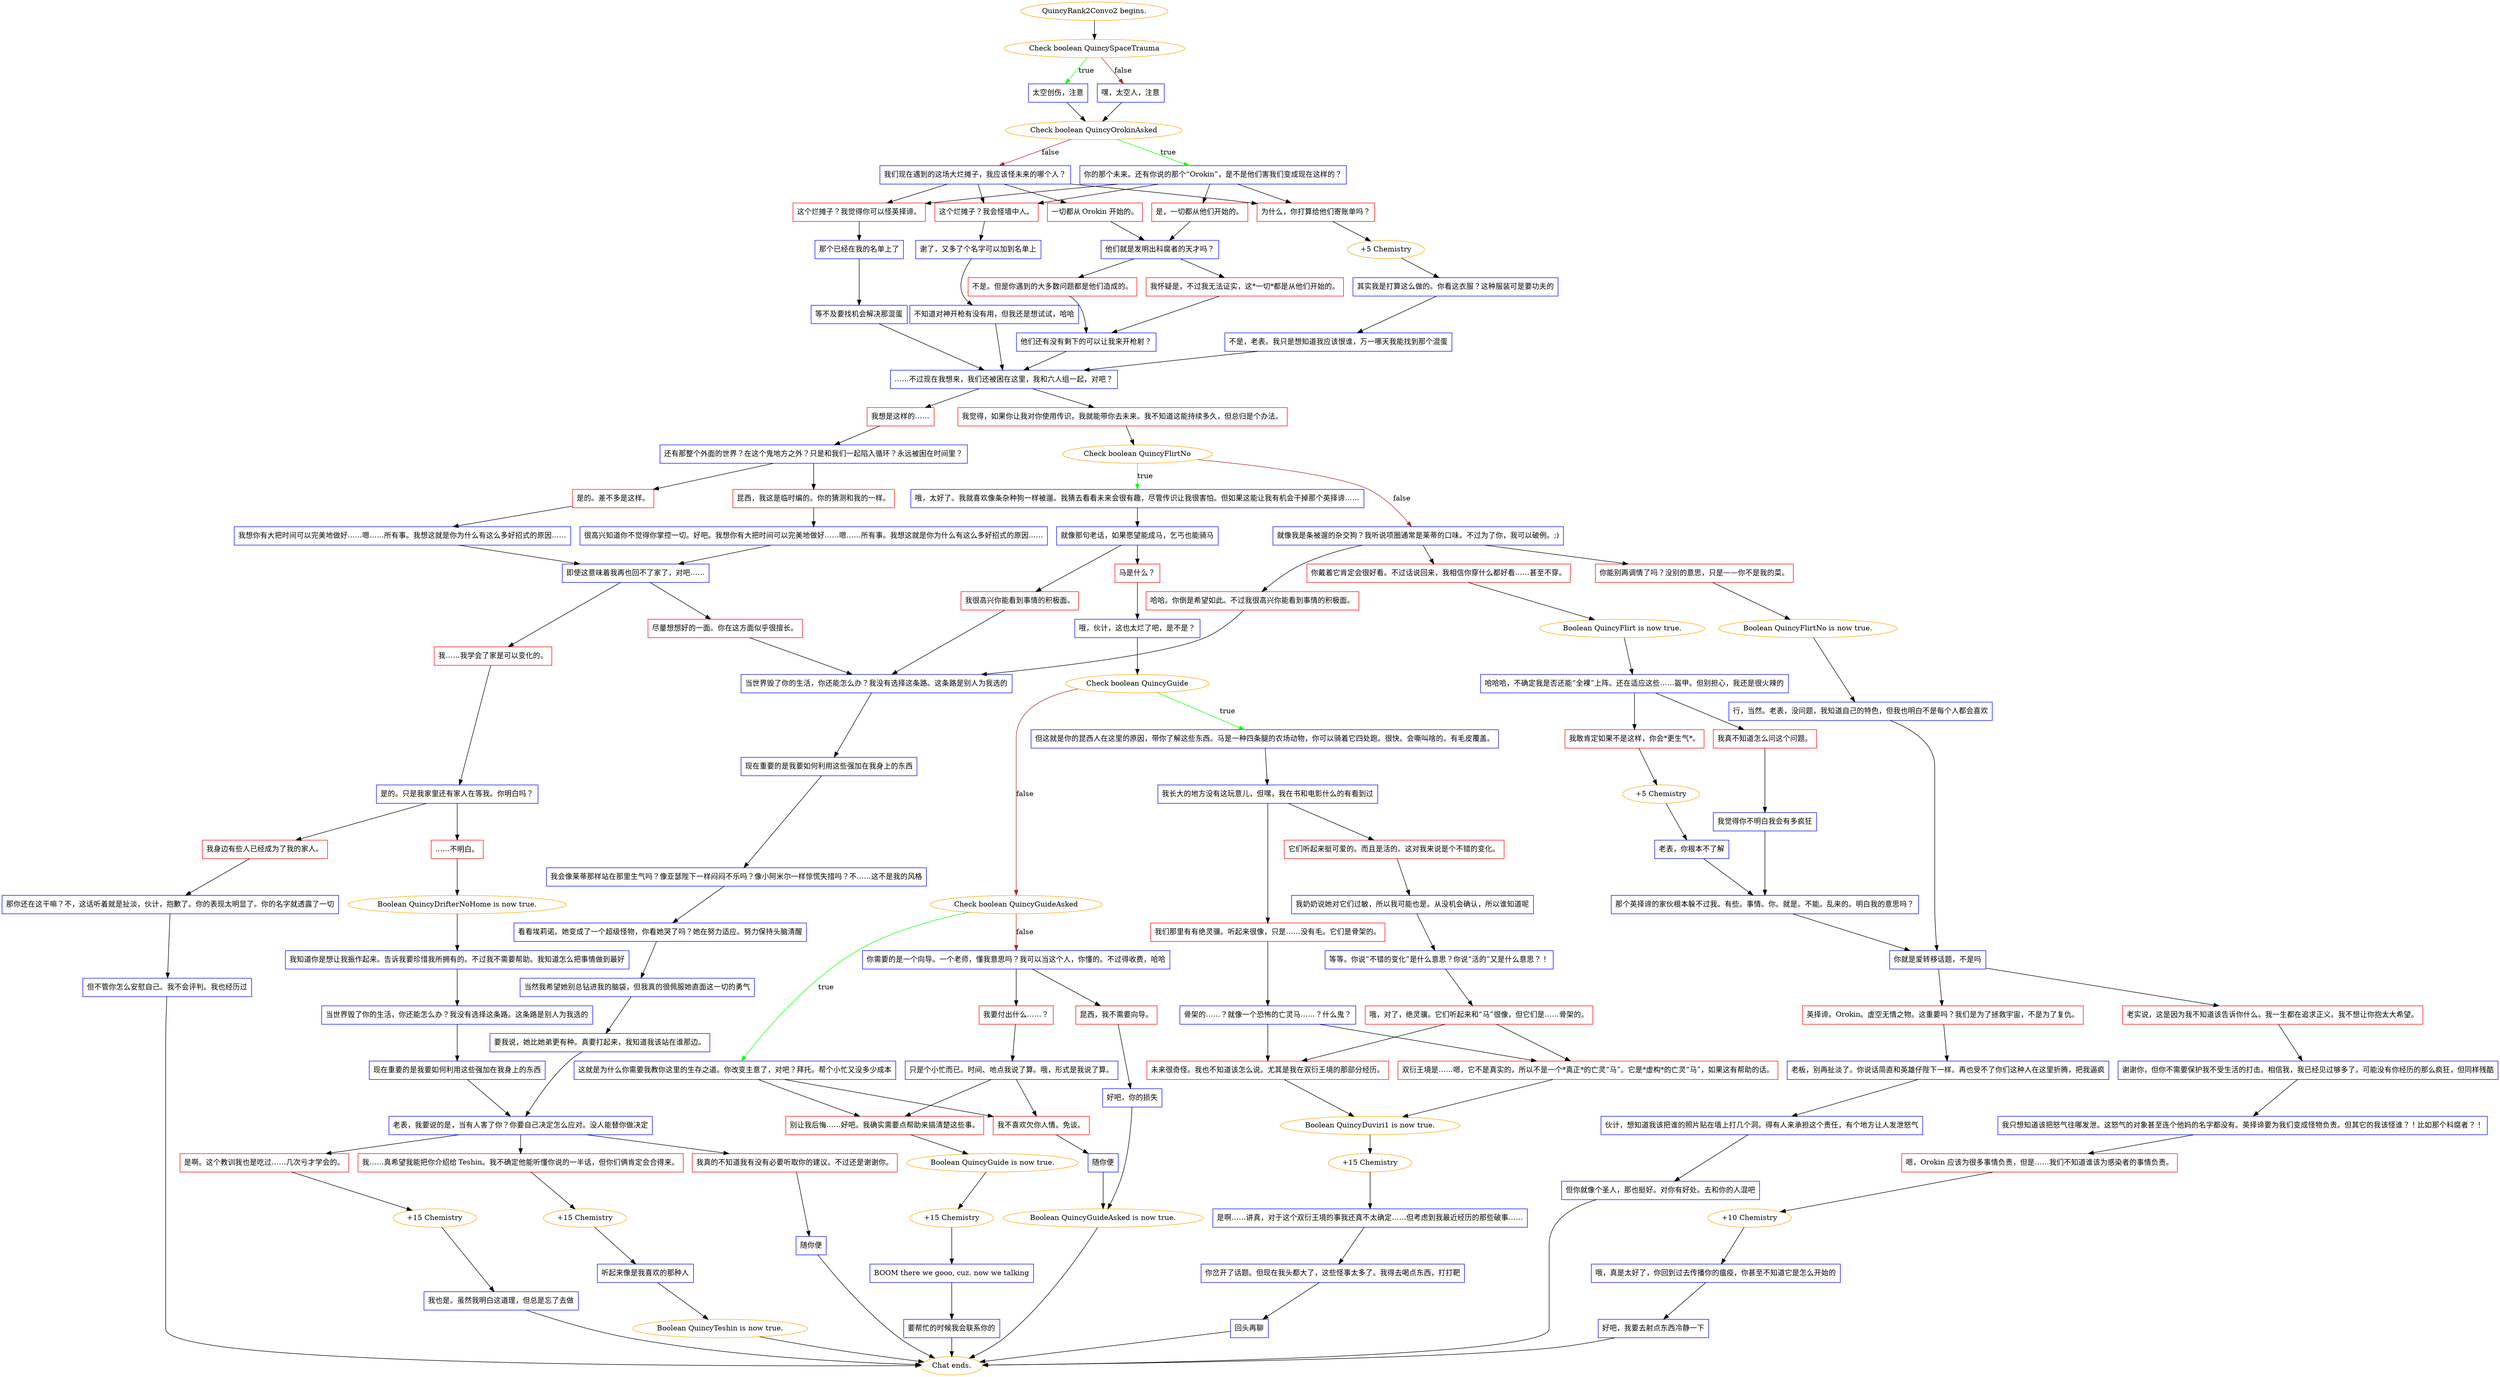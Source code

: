 digraph {
	"QuincyRank2Convo2 begins." [color=orange];
		"QuincyRank2Convo2 begins." -> j1506091803;
	j1506091803 [label="Check boolean QuincySpaceTrauma",color=orange];
		j1506091803 -> j694401459 [label=true,color=green];
		j1506091803 -> j2013611494 [label=false,color=brown];
	j694401459 [label="太空创伤，注意",shape=box,color=blue];
		j694401459 -> j2823827010;
	j2013611494 [label="嘿，太空人，注意",shape=box,color=blue];
		j2013611494 -> j2823827010;
	j2823827010 [label="Check boolean QuincyOrokinAsked",color=orange];
		j2823827010 -> j2314317777 [label=true,color=green];
		j2823827010 -> j2803258896 [label=false,color=brown];
	j2314317777 [label="你的那个未来。还有你说的那个“Orokin”，是不是他们害我们变成现在这样的？",shape=box,color=blue];
		j2314317777 -> j2850431729;
		j2314317777 -> j2805572377;
		j2314317777 -> j3358808038;
		j2314317777 -> j1023199633;
	j2803258896 [label="我们现在遇到的这场大烂摊子，我应该怪未来的哪个人？",shape=box,color=blue];
		j2803258896 -> j2850431729;
		j2803258896 -> j2805572377;
		j2803258896 -> j3358808038;
		j2803258896 -> j914799066;
	j2850431729 [label="为什么，你打算给他们寄账单吗？",shape=box,color=red];
		j2850431729 -> j782992234;
	j2805572377 [label="这个烂摊子？我觉得你可以怪英择谛。",shape=box,color=red];
		j2805572377 -> j2622209983;
	j3358808038 [label="这个烂摊子？我会怪墙中人。",shape=box,color=red];
		j3358808038 -> j3495177818;
	j1023199633 [label="是，一切都从他们开始的。",shape=box,color=red];
		j1023199633 -> j85106793;
	j914799066 [label="一切都从 Orokin 开始的。",shape=box,color=red];
		j914799066 -> j85106793;
	j782992234 [label="+5 Chemistry",color=orange];
		j782992234 -> j122446769;
	j2622209983 [label="那个已经在我的名单上了",shape=box,color=blue];
		j2622209983 -> j3010997368;
	j3495177818 [label="谢了，又多了个名字可以加到名单上",shape=box,color=blue];
		j3495177818 -> j4189439022;
	j85106793 [label="他们就是发明出科腐者的天才吗？",shape=box,color=blue];
		j85106793 -> j1271655608;
		j85106793 -> j3626137337;
	j122446769 [label="其实我是打算这么做的。你看这衣服？这种服装可是要功夫的",shape=box,color=blue];
		j122446769 -> j1707906955;
	j3010997368 [label="等不及要找机会解决那混蛋",shape=box,color=blue];
		j3010997368 -> j590370901;
	j4189439022 [label="不知道对神开枪有没有用，但我还是想试试，哈哈",shape=box,color=blue];
		j4189439022 -> j590370901;
	j1271655608 [label="不是。但是你遇到的大多数问题都是他们造成的。",shape=box,color=red];
		j1271655608 -> j1621653207;
	j3626137337 [label="我怀疑是，不过我无法证实，这*一切*都是从他们开始的。",shape=box,color=red];
		j3626137337 -> j1621653207;
	j1707906955 [label="不是，老表。我只是想知道我应该恨谁，万一哪天我能找到那个混蛋",shape=box,color=blue];
		j1707906955 -> j590370901;
	j590370901 [label="……不过现在我想来，我们还被困在这里，我和六人组一起，对吧？",shape=box,color=blue];
		j590370901 -> j1049346213;
		j590370901 -> j3138114460;
	j1621653207 [label="他们还有没有剩下的可以让我来开枪射？",shape=box,color=blue];
		j1621653207 -> j590370901;
	j1049346213 [label="我觉得，如果你让我对你使用传识，我就能带你去未来。我不知道这能持续多久，但总归是个办法。",shape=box,color=red];
		j1049346213 -> j593500517;
	j3138114460 [label="我想是这样的……",shape=box,color=red];
		j3138114460 -> j439795681;
	j593500517 [label="Check boolean QuincyFlirtNo",color=orange];
		j593500517 -> j4290240945 [label=true,color=green];
		j593500517 -> j1411766430 [label=false,color=brown];
	j439795681 [label="还有那整个外面的世界？在这个鬼地方之外？只是和我们一起陷入循环？永远被困在时间里？",shape=box,color=blue];
		j439795681 -> j1947423176;
		j439795681 -> j233766961;
	j4290240945 [label="哦，太好了。我就喜欢像条杂种狗一样被遛。我猜去看看未来会很有趣，尽管传识让我很害怕。但如果这能让我有机会干掉那个英择谛……",shape=box,color=blue];
		j4290240945 -> j1753281733;
	j1411766430 [label="就像我是条被遛的杂交狗？我听说项圈通常是莱蒂的口味。不过为了你，我可以破例。;)",shape=box,color=blue];
		j1411766430 -> j2365193157;
		j1411766430 -> j1668852456;
		j1411766430 -> j3733334909;
	j1947423176 [label="昆西，我这是临时编的。你的猜测和我的一样。",shape=box,color=red];
		j1947423176 -> j459314307;
	j233766961 [label="是的。差不多是这样。",shape=box,color=red];
		j233766961 -> j2970519558;
	j1753281733 [label="就像那句老话，如果愿望能成马，乞丐也能骑马",shape=box,color=blue];
		j1753281733 -> j2113940281;
		j1753281733 -> j961665101;
	j2365193157 [label="你戴着它肯定会很好看。不过话说回来，我相信你穿什么都好看……甚至不穿。",shape=box,color=red];
		j2365193157 -> j1087444625;
	j1668852456 [label="你能别再调情了吗？没别的意思，只是——你不是我的菜。",shape=box,color=red];
		j1668852456 -> j2509533223;
	j3733334909 [label="哈哈。你倒是希望如此。不过我很高兴你能看到事情的积极面。",shape=box,color=red];
		j3733334909 -> j216937926;
	j459314307 [label="很高兴知道你不觉得你掌控一切。好吧。我想你有大把时间可以完美地做好……嗯……所有事。我想这就是你为什么有这么多好招式的原因……",shape=box,color=blue];
		j459314307 -> j135244976;
	j2970519558 [label="我想你有大把时间可以完美地做好……嗯……所有事。我想这就是你为什么有这么多好招式的原因……",shape=box,color=blue];
		j2970519558 -> j135244976;
	j2113940281 [label="马是什么？",shape=box,color=red];
		j2113940281 -> j3627320691;
	j961665101 [label="我很高兴你能看到事情的积极面。",shape=box,color=red];
		j961665101 -> j216937926;
	j1087444625 [label="Boolean QuincyFlirt is now true.",color=orange];
		j1087444625 -> j2414472157;
	j2509533223 [label="Boolean QuincyFlirtNo is now true.",color=orange];
		j2509533223 -> j2968991413;
	j216937926 [label="当世界毁了你的生活，你还能怎么办？我没有选择这条路。这条路是别人为我选的",shape=box,color=blue];
		j216937926 -> j481696713;
	j135244976 [label="即使这意味着我再也回不了家了，对吧……",shape=box,color=blue];
		j135244976 -> j1803272233;
		j135244976 -> j1946539862;
	j3627320691 [label="哦，伙计，这也太烂了吧，是不是？",shape=box,color=blue];
		j3627320691 -> j3952059521;
	j2414472157 [label="哈哈哈，不确定我是否还能“全裸”上阵。还在适应这些……盔甲。但别担心，我还是很火辣的",shape=box,color=blue];
		j2414472157 -> j3741322790;
		j2414472157 -> j3420432844;
	j2968991413 [label="行，当然。老表，没问题，我知道自己的特色，但我也明白不是每个人都会喜欢",shape=box,color=blue];
		j2968991413 -> j2574844811;
	j481696713 [label="现在重要的是我要如何利用这些强加在我身上的东西",shape=box,color=blue];
		j481696713 -> j291399647;
	j1803272233 [label="尽量想想好的一面。你在这方面似乎很擅长。",shape=box,color=red];
		j1803272233 -> j216937926;
	j1946539862 [label="我……我学会了家是可以变化的。",shape=box,color=red];
		j1946539862 -> j64954799;
	j3952059521 [label="Check boolean QuincyGuide",color=orange];
		j3952059521 -> j4215443578 [label=true,color=green];
		j3952059521 -> j1853537423 [label=false,color=brown];
	j3741322790 [label="我真不知道怎么问这个问题。",shape=box,color=red];
		j3741322790 -> j955445991;
	j3420432844 [label="我敢肯定如果不是这样，你会*更生气*。",shape=box,color=red];
		j3420432844 -> j1942055294;
	j2574844811 [label="你就是爱转移话题，不是吗",shape=box,color=blue];
		j2574844811 -> j3306546861;
		j2574844811 -> j2047358552;
	j291399647 [label="我会像莱蒂那样站在那里生气吗？像亚瑟陛下一样闷闷不乐吗？像小阿米尔一样惊慌失措吗？不……这不是我的风格",shape=box,color=blue];
		j291399647 -> j3238503535;
	j64954799 [label="是的。只是我家里还有家人在等我。你明白吗？",shape=box,color=blue];
		j64954799 -> j823755557;
		j64954799 -> j2983937065;
	j4215443578 [label="但这就是你的昆西人在这里的原因，带你了解这些东西。马是一种四条腿的农场动物，你可以骑着它四处跑。很快。会嘶叫啥的。有毛皮覆盖。",shape=box,color=blue];
		j4215443578 -> j109962442;
	j1853537423 [label="Check boolean QuincyGuideAsked",color=orange];
		j1853537423 -> j1982538730 [label=true,color=green];
		j1853537423 -> j1702168810 [label=false,color=brown];
	j955445991 [label="我觉得你不明白我会有多疯狂",shape=box,color=blue];
		j955445991 -> j3931951595;
	j1942055294 [label="+5 Chemistry",color=orange];
		j1942055294 -> j675873539;
	j3306546861 [label="老实说，这是因为我不知道该告诉你什么。我一生都在追求正义。我不想让你抱太大希望。",shape=box,color=red];
		j3306546861 -> j2008972538;
	j2047358552 [label="英择谛。Orokin。虚空无情之物。这重要吗？我们是为了拯救宇宙，不是为了复仇。",shape=box,color=red];
		j2047358552 -> j2219129769;
	j3238503535 [label="看看埃莉诺。她变成了一个超级怪物，你看她哭了吗？她在努力适应。努力保持头脑清醒",shape=box,color=blue];
		j3238503535 -> j3255068068;
	j823755557 [label="……不明白。",shape=box,color=red];
		j823755557 -> j2962476394;
	j2983937065 [label="我身边有些人已经成为了我的家人。",shape=box,color=red];
		j2983937065 -> j2624256535;
	j109962442 [label="我长大的地方没有这玩意儿，但嘿，我在书和电影什么的有看到过",shape=box,color=blue];
		j109962442 -> j557807886;
		j109962442 -> j1516894381;
	j1982538730 [label="这就是为什么你需要我教你这里的生存之道。你改变主意了，对吧？拜托。帮个小忙又没多少成本",shape=box,color=blue];
		j1982538730 -> j360831452;
		j1982538730 -> j15858445;
	j1702168810 [label="你需要的是一个向导。一个老师，懂我意思吗？我可以当这个人，你懂的。不过得收费，哈哈",shape=box,color=blue];
		j1702168810 -> j839592961;
		j1702168810 -> j3807131398;
	j3931951595 [label="那个英择谛的家伙根本躲不过我。有些。事情。你。就是。不能。乱来的。明白我的意思吗？",shape=box,color=blue];
		j3931951595 -> j2574844811;
	j675873539 [label="老表，你根本不了解",shape=box,color=blue];
		j675873539 -> j3931951595;
	j2008972538 [label="谢谢你，但你不需要保护我不受生活的打击。相信我，我已经见过够多了。可能没有你经历的那么疯狂，但同样残酷",shape=box,color=blue];
		j2008972538 -> j3649513475;
	j2219129769 [label="老板，别再扯淡了。你说话简直和英雄仔陛下一样。再也受不了你们这种人在这里折腾，把我逼疯",shape=box,color=blue];
		j2219129769 -> j79357580;
	j3255068068 [label="当然我希望她别总钻进我的脑袋，但我真的很佩服她直面这一切的勇气",shape=box,color=blue];
		j3255068068 -> j2240720269;
	j2962476394 [label="Boolean QuincyDrifterNoHome is now true.",color=orange];
		j2962476394 -> j1374767692;
	j2624256535 [label="那你还在这干嘛？不，这话听着就是扯淡，伙计，抱歉了。你的表现太明显了。你的名字就透露了一切",shape=box,color=blue];
		j2624256535 -> j3254500145;
	j557807886 [label="我们那里有有绝灵骥。听起来很像，只是……没有毛。它们是骨架的。",shape=box,color=red];
		j557807886 -> j3973484066;
	j1516894381 [label="它们听起来挺可爱的。而且是活的。这对我来说是个不错的变化。",shape=box,color=red];
		j1516894381 -> j3179420191;
	j360831452 [label="别让我后悔……好吧。我确实需要点帮助来搞清楚这些事。",shape=box,color=red];
		j360831452 -> j2049762374;
	j15858445 [label="我不喜欢欠你人情。免谈。",shape=box,color=red];
		j15858445 -> j2435635839;
	j839592961 [label="我要付出什么……？",shape=box,color=red];
		j839592961 -> j1701998985;
	j3807131398 [label="昆西，我不需要向导。",shape=box,color=red];
		j3807131398 -> j3148724345;
	j3649513475 [label="我只想知道该把怒气往哪发泄。这怒气的对象甚至连个他妈的名字都没有。英择谛要为我们变成怪物负责。但其它的我该怪谁？！比如那个科腐者？！",shape=box,color=blue];
		j3649513475 -> j3373031032;
	j79357580 [label="伙计，想知道我该把谁的照片贴在墙上打几个洞。得有人来承担这个责任，有个地方让人发泄怒气",shape=box,color=blue];
		j79357580 -> j2700854923;
	j2240720269 [label="要我说，她比她弟更有种。真要打起来，我知道我该站在谁那边。",shape=box,color=blue];
		j2240720269 -> j3789202682;
	j1374767692 [label="我知道你是想让我振作起来。告诉我要珍惜我所拥有的。不过我不需要帮助。我知道怎么把事情做到最好",shape=box,color=blue];
		j1374767692 -> j916556365;
	j3254500145 [label="但不管你怎么安慰自己。我不会评判。我也经历过",shape=box,color=blue];
		j3254500145 -> "Chat ends.";
	j3973484066 [label="骨架的……？就像一个恐怖的亡灵马……？什么鬼？",shape=box,color=blue];
		j3973484066 -> j2594120351;
		j3973484066 -> j1235063378;
	j3179420191 [label="我奶奶说她对它们过敏，所以我可能也是。从没机会确认，所以谁知道呢",shape=box,color=blue];
		j3179420191 -> j2504921216;
	j2049762374 [label="Boolean QuincyGuide is now true.",color=orange];
		j2049762374 -> j3243426259;
	j2435635839 [label="随你便",shape=box,color=blue];
		j2435635839 -> j3271907097;
	j1701998985 [label="只是个小忙而已。时间、地点我说了算。哦，形式是我说了算。",shape=box,color=blue];
		j1701998985 -> j360831452;
		j1701998985 -> j15858445;
	j3148724345 [label="好吧，你的损失",shape=box,color=blue];
		j3148724345 -> j3271907097;
	j3373031032 [label="嗯，Orokin 应该为很多事情负责，但是……我们不知道谁该为感染者的事情负责。",shape=box,color=red];
		j3373031032 -> j3598147645;
	j2700854923 [label="但你就像个圣人，那也挺好。对你有好处。去和你的人混吧",shape=box,color=blue];
		j2700854923 -> "Chat ends.";
	j3789202682 [label="老表，我要说的是，当有人害了你？你要自己决定怎么应对。没人能替你做决定",shape=box,color=blue];
		j3789202682 -> j1343859344;
		j3789202682 -> j3873411362;
		j3789202682 -> j3769595102;
	j916556365 [label="当世界毁了你的生活，你还能怎么办？我没有选择这条路。这条路是别人为我选的",shape=box,color=blue];
		j916556365 -> j3374624352;
	"Chat ends." [color=orange];
	j2594120351 [label="双衍王境是……嗯，它不是真实的，所以不是一个*真正*的亡灵“马”。它是*虚构*的亡灵“马”，如果这有帮助的话。",shape=box,color=red];
		j2594120351 -> j2339762415;
	j1235063378 [label="未来很奇怪。我也不知道该怎么说。尤其是我在双衍王境的那部分经历。",shape=box,color=red];
		j1235063378 -> j2339762415;
	j2504921216 [label="等等。你说“不错的变化”是什么意思？你说“活的”又是什么意思？！",shape=box,color=blue];
		j2504921216 -> j2951910286;
	j3243426259 [label="+15 Chemistry",color=orange];
		j3243426259 -> j1618243282;
	j3271907097 [label="Boolean QuincyGuideAsked is now true.",color=orange];
		j3271907097 -> "Chat ends.";
	j3598147645 [label="+10 Chemistry",color=orange];
		j3598147645 -> j2144956293;
	j1343859344 [label="我……真希望我能把你介绍给 Teshin。我不确定他能听懂你说的一半话，但你们俩肯定会合得来。",shape=box,color=red];
		j1343859344 -> j240656561;
	j3873411362 [label="是啊。这个教训我也是吃过……几次亏才学会的。",shape=box,color=red];
		j3873411362 -> j1628197701;
	j3769595102 [label="我真的不知道我有没有必要听取你的建议。不过还是谢谢你。",shape=box,color=red];
		j3769595102 -> j2099458486;
	j3374624352 [label="现在重要的是我要如何利用这些强加在我身上的东西",shape=box,color=blue];
		j3374624352 -> j3789202682;
	j2339762415 [label="Boolean QuincyDuviri1 is now true.",color=orange];
		j2339762415 -> j1490440452;
	j2951910286 [label="哦，对了，绝灵骥。它们听起来和“马”很像，但它们是……骨架的。",shape=box,color=red];
		j2951910286 -> j2594120351;
		j2951910286 -> j1235063378;
	j1618243282 [label="BOOM there we gooo, cuz. now we talking",shape=box,color=blue];
		j1618243282 -> j65663772;
	j2144956293 [label="哦，真是太好了，你回到过去传播你的瘟疫，你甚至不知道它是怎么开始的",shape=box,color=blue];
		j2144956293 -> j2326165281;
	j240656561 [label="+15 Chemistry",color=orange];
		j240656561 -> j1158616774;
	j1628197701 [label="+15 Chemistry",color=orange];
		j1628197701 -> j4170821428;
	j2099458486 [label="随你便",shape=box,color=blue];
		j2099458486 -> "Chat ends.";
	j1490440452 [label="+15 Chemistry",color=orange];
		j1490440452 -> j3917229057;
	j65663772 [label="要帮忙的时候我会联系你的",shape=box,color=blue];
		j65663772 -> "Chat ends.";
	j2326165281 [label="好吧，我要去射点东西冷静一下",shape=box,color=blue];
		j2326165281 -> "Chat ends.";
	j1158616774 [label="听起来像是我喜欢的那种人",shape=box,color=blue];
		j1158616774 -> j3626233328;
	j4170821428 [label="我也是。虽然我明白这道理，但总是忘了去做",shape=box,color=blue];
		j4170821428 -> "Chat ends.";
	j3917229057 [label="是啊……讲真，对于这个双衍王境的事我还真不太确定……但考虑到我最近经历的那些破事……",shape=box,color=blue];
		j3917229057 -> j1390222546;
	j3626233328 [label="Boolean QuincyTeshin is now true.",color=orange];
		j3626233328 -> "Chat ends.";
	j1390222546 [label="你岔开了话题。但现在我头都大了，这些怪事太多了。我得去喝点东西，打打靶",shape=box,color=blue];
		j1390222546 -> j3858950267;
	j3858950267 [label="回头再聊",shape=box,color=blue];
		j3858950267 -> "Chat ends.";
}
